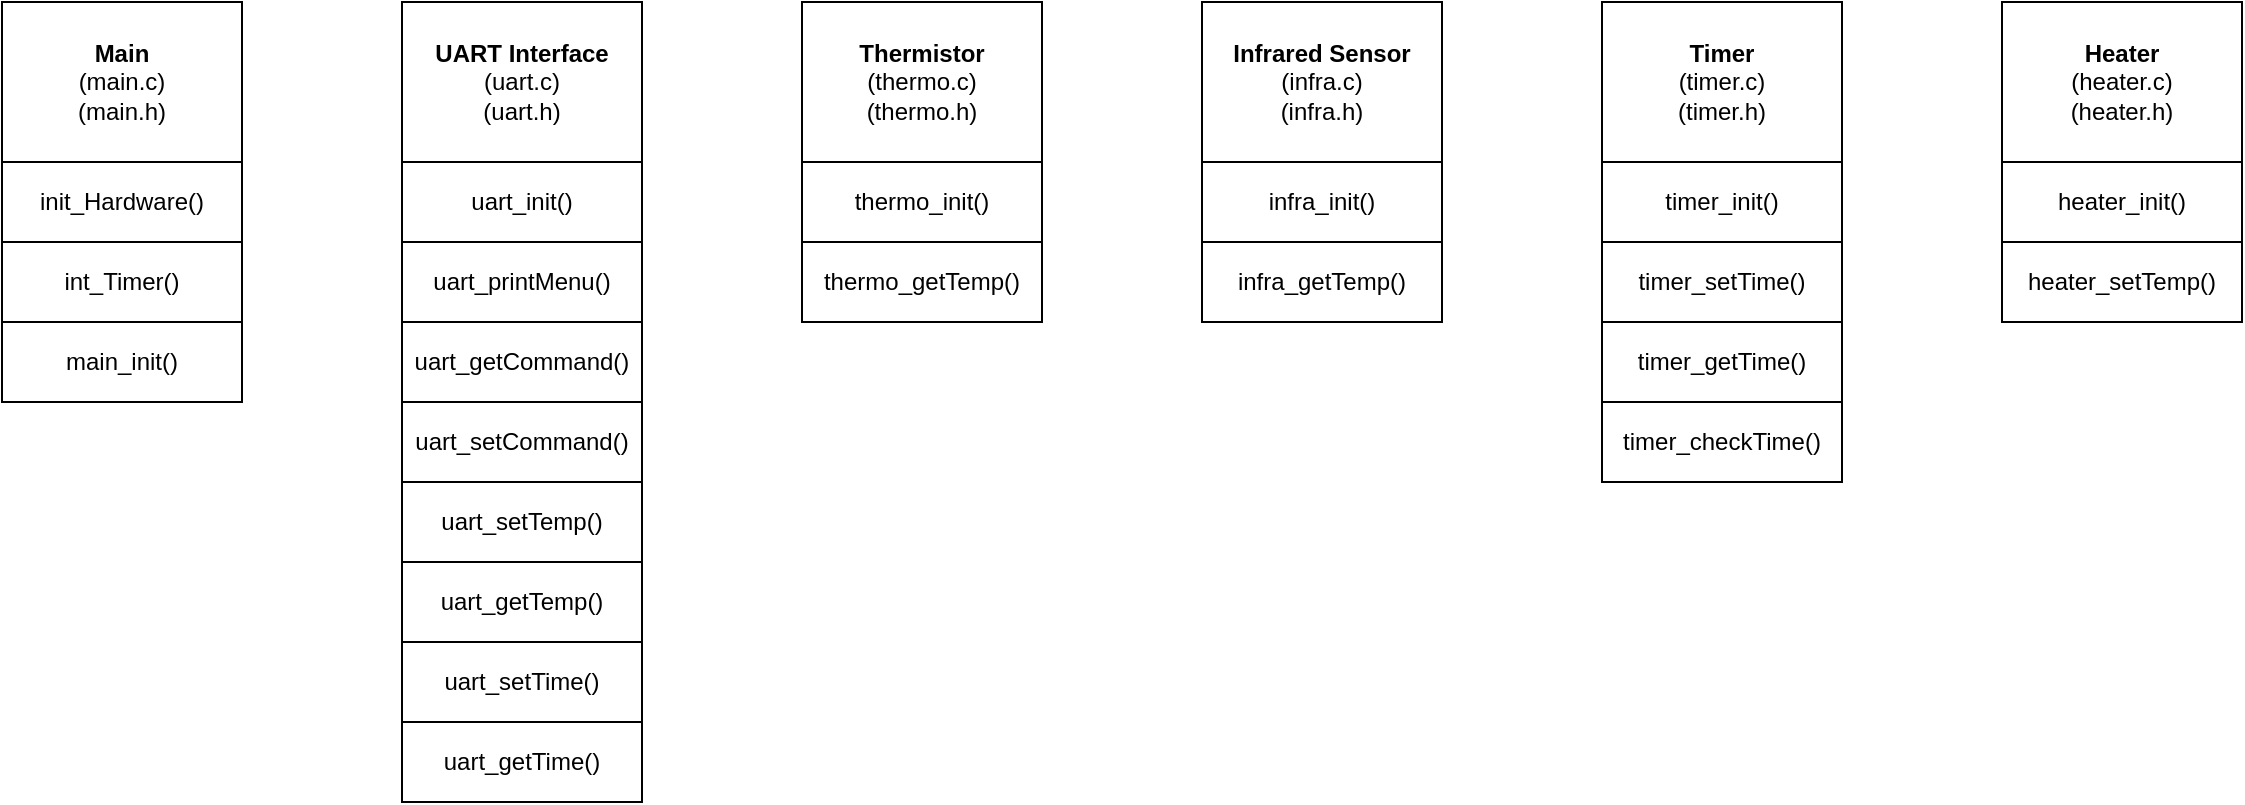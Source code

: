 <mxfile version="24.7.8">
  <diagram name="Page-1" id="LPT-VXJMkO-i87ZpgcVu">
    <mxGraphModel dx="1050" dy="621" grid="1" gridSize="10" guides="1" tooltips="1" connect="1" arrows="1" fold="1" page="1" pageScale="1" pageWidth="850" pageHeight="1100" math="0" shadow="0">
      <root>
        <mxCell id="0" />
        <mxCell id="1" parent="0" />
        <mxCell id="wpgfziIOmSFsvqhEl-EZ-4" value="&lt;div&gt;&lt;b&gt;Thermistor&lt;/b&gt;&lt;/div&gt;(thermo.c)&lt;br&gt;(thermo.h)" style="rounded=0;whiteSpace=wrap;html=1;" vertex="1" parent="1">
          <mxGeometry x="480" y="160" width="120" height="80" as="geometry" />
        </mxCell>
        <mxCell id="wpgfziIOmSFsvqhEl-EZ-5" value="thermo_init()" style="rounded=0;whiteSpace=wrap;html=1;" vertex="1" parent="1">
          <mxGeometry x="480" y="240" width="120" height="40" as="geometry" />
        </mxCell>
        <mxCell id="wpgfziIOmSFsvqhEl-EZ-6" value="thermo_getTemp()" style="rounded=0;whiteSpace=wrap;html=1;" vertex="1" parent="1">
          <mxGeometry x="480" y="280" width="120" height="40" as="geometry" />
        </mxCell>
        <mxCell id="wpgfziIOmSFsvqhEl-EZ-7" value="&lt;div&gt;&lt;b&gt;Infrared Sensor&lt;/b&gt;&lt;/div&gt;(infra.c)&lt;br&gt;(infra.h)" style="rounded=0;whiteSpace=wrap;html=1;" vertex="1" parent="1">
          <mxGeometry x="680" y="160" width="120" height="80" as="geometry" />
        </mxCell>
        <mxCell id="wpgfziIOmSFsvqhEl-EZ-8" value="infra_init()" style="rounded=0;whiteSpace=wrap;html=1;" vertex="1" parent="1">
          <mxGeometry x="680" y="240" width="120" height="40" as="geometry" />
        </mxCell>
        <mxCell id="wpgfziIOmSFsvqhEl-EZ-9" value="infra_getTemp()" style="rounded=0;whiteSpace=wrap;html=1;" vertex="1" parent="1">
          <mxGeometry x="680" y="280" width="120" height="40" as="geometry" />
        </mxCell>
        <mxCell id="wpgfziIOmSFsvqhEl-EZ-13" value="&lt;div&gt;&lt;b&gt;UART Interface&lt;/b&gt;&lt;/div&gt;(uart.c)&lt;br&gt;(uart.h)" style="rounded=0;whiteSpace=wrap;html=1;" vertex="1" parent="1">
          <mxGeometry x="280" y="160" width="120" height="80" as="geometry" />
        </mxCell>
        <mxCell id="wpgfziIOmSFsvqhEl-EZ-14" value="uart_init()" style="rounded=0;whiteSpace=wrap;html=1;" vertex="1" parent="1">
          <mxGeometry x="280" y="240" width="120" height="40" as="geometry" />
        </mxCell>
        <mxCell id="wpgfziIOmSFsvqhEl-EZ-15" value="uart_setTemp()" style="rounded=0;whiteSpace=wrap;html=1;" vertex="1" parent="1">
          <mxGeometry x="280" y="400" width="120" height="40" as="geometry" />
        </mxCell>
        <mxCell id="wpgfziIOmSFsvqhEl-EZ-16" value="uart_getTemp()" style="rounded=0;whiteSpace=wrap;html=1;" vertex="1" parent="1">
          <mxGeometry x="280" y="440" width="120" height="40" as="geometry" />
        </mxCell>
        <mxCell id="wpgfziIOmSFsvqhEl-EZ-17" value="uart_setTime()" style="rounded=0;whiteSpace=wrap;html=1;" vertex="1" parent="1">
          <mxGeometry x="280" y="480" width="120" height="40" as="geometry" />
        </mxCell>
        <mxCell id="wpgfziIOmSFsvqhEl-EZ-18" value="uart_getTime()" style="rounded=0;whiteSpace=wrap;html=1;" vertex="1" parent="1">
          <mxGeometry x="280" y="520" width="120" height="40" as="geometry" />
        </mxCell>
        <mxCell id="wpgfziIOmSFsvqhEl-EZ-19" value="uart_getCommand()" style="rounded=0;whiteSpace=wrap;html=1;" vertex="1" parent="1">
          <mxGeometry x="280" y="320" width="120" height="40" as="geometry" />
        </mxCell>
        <mxCell id="wpgfziIOmSFsvqhEl-EZ-20" value="uart_setCommand()" style="rounded=0;whiteSpace=wrap;html=1;" vertex="1" parent="1">
          <mxGeometry x="280" y="360" width="120" height="40" as="geometry" />
        </mxCell>
        <mxCell id="wpgfziIOmSFsvqhEl-EZ-21" value="uart_printMenu()" style="rounded=0;whiteSpace=wrap;html=1;" vertex="1" parent="1">
          <mxGeometry x="280" y="280" width="120" height="40" as="geometry" />
        </mxCell>
        <mxCell id="wpgfziIOmSFsvqhEl-EZ-22" value="&lt;div&gt;&lt;b&gt;Timer&lt;/b&gt;&lt;/div&gt;(timer.c)&lt;br&gt;(timer.h)" style="rounded=0;whiteSpace=wrap;html=1;" vertex="1" parent="1">
          <mxGeometry x="880" y="160" width="120" height="80" as="geometry" />
        </mxCell>
        <mxCell id="wpgfziIOmSFsvqhEl-EZ-23" value="timer_init()" style="rounded=0;whiteSpace=wrap;html=1;" vertex="1" parent="1">
          <mxGeometry x="880" y="240" width="120" height="40" as="geometry" />
        </mxCell>
        <mxCell id="wpgfziIOmSFsvqhEl-EZ-24" value="timer_setTime()" style="rounded=0;whiteSpace=wrap;html=1;" vertex="1" parent="1">
          <mxGeometry x="880" y="280" width="120" height="40" as="geometry" />
        </mxCell>
        <mxCell id="wpgfziIOmSFsvqhEl-EZ-25" value="timer_getTime()" style="rounded=0;whiteSpace=wrap;html=1;" vertex="1" parent="1">
          <mxGeometry x="880" y="320" width="120" height="40" as="geometry" />
        </mxCell>
        <mxCell id="wpgfziIOmSFsvqhEl-EZ-26" value="&lt;div&gt;&lt;b&gt;Heater&lt;/b&gt;&lt;/div&gt;(heater.c)&lt;br&gt;(heater.h)" style="rounded=0;whiteSpace=wrap;html=1;" vertex="1" parent="1">
          <mxGeometry x="1080" y="160" width="120" height="80" as="geometry" />
        </mxCell>
        <mxCell id="wpgfziIOmSFsvqhEl-EZ-27" value="heater_init()" style="rounded=0;whiteSpace=wrap;html=1;" vertex="1" parent="1">
          <mxGeometry x="1080" y="240" width="120" height="40" as="geometry" />
        </mxCell>
        <mxCell id="wpgfziIOmSFsvqhEl-EZ-28" value="heater_setTemp()" style="rounded=0;whiteSpace=wrap;html=1;" vertex="1" parent="1">
          <mxGeometry x="1080" y="280" width="120" height="40" as="geometry" />
        </mxCell>
        <mxCell id="wpgfziIOmSFsvqhEl-EZ-30" value="&lt;div&gt;&lt;b&gt;Main&lt;/b&gt;&lt;/div&gt;(main.c)&lt;br&gt;(main.h)" style="rounded=0;whiteSpace=wrap;html=1;" vertex="1" parent="1">
          <mxGeometry x="80" y="160" width="120" height="80" as="geometry" />
        </mxCell>
        <mxCell id="wpgfziIOmSFsvqhEl-EZ-31" value="init_Hardware()" style="rounded=0;whiteSpace=wrap;html=1;" vertex="1" parent="1">
          <mxGeometry x="80" y="240" width="120" height="40" as="geometry" />
        </mxCell>
        <mxCell id="wpgfziIOmSFsvqhEl-EZ-35" value="main_init()" style="rounded=0;whiteSpace=wrap;html=1;" vertex="1" parent="1">
          <mxGeometry x="80" y="320" width="120" height="40" as="geometry" />
        </mxCell>
        <mxCell id="wpgfziIOmSFsvqhEl-EZ-36" value="int_Timer()" style="rounded=0;whiteSpace=wrap;html=1;" vertex="1" parent="1">
          <mxGeometry x="80" y="280" width="120" height="40" as="geometry" />
        </mxCell>
        <mxCell id="wpgfziIOmSFsvqhEl-EZ-37" value="timer_checkTime()" style="rounded=0;whiteSpace=wrap;html=1;" vertex="1" parent="1">
          <mxGeometry x="880" y="360" width="120" height="40" as="geometry" />
        </mxCell>
      </root>
    </mxGraphModel>
  </diagram>
</mxfile>
